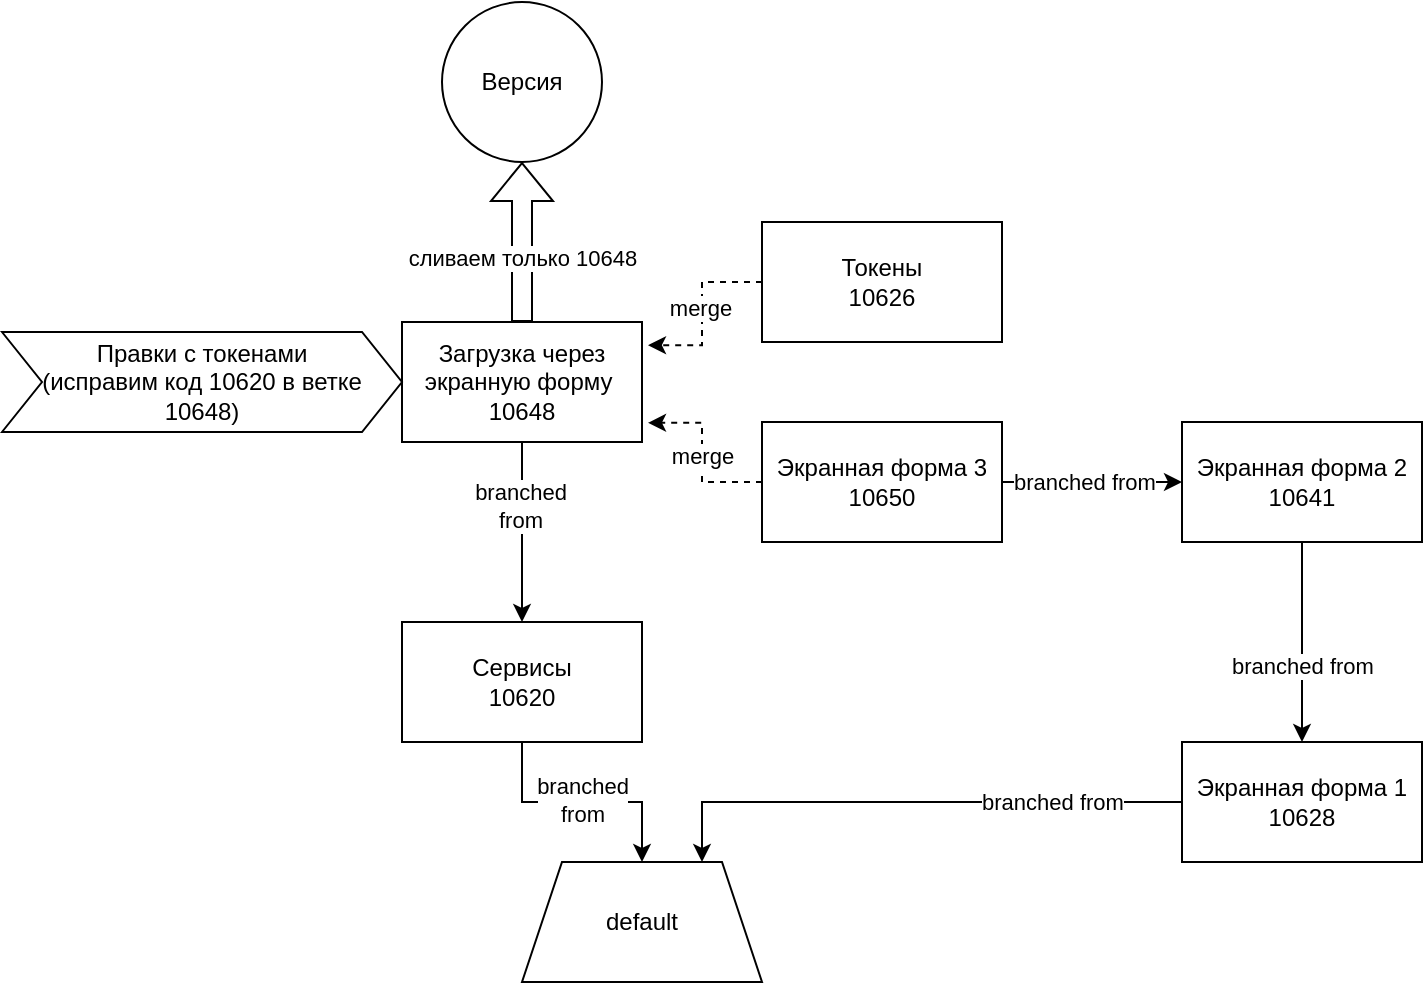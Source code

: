 <mxfile version="24.4.13" type="github">
  <diagram name="Page-1" id="CCMF7Nfy3scIK7KtRJA5">
    <mxGraphModel dx="1434" dy="786" grid="1" gridSize="10" guides="1" tooltips="1" connect="1" arrows="1" fold="1" page="1" pageScale="1" pageWidth="850" pageHeight="1100" math="0" shadow="0">
      <root>
        <mxCell id="0" />
        <mxCell id="1" parent="0" />
        <mxCell id="wueyhIpTDeNbc2E8935l-1" value="default" style="shape=trapezoid;perimeter=trapezoidPerimeter;whiteSpace=wrap;html=1;fixedSize=1;" parent="1" vertex="1">
          <mxGeometry x="270" y="620" width="120" height="60" as="geometry" />
        </mxCell>
        <mxCell id="wueyhIpTDeNbc2E8935l-6" style="edgeStyle=orthogonalEdgeStyle;rounded=0;orthogonalLoop=1;jettySize=auto;html=1;entryX=0.5;entryY=0;entryDx=0;entryDy=0;" parent="1" source="wueyhIpTDeNbc2E8935l-2" target="wueyhIpTDeNbc2E8935l-1" edge="1">
          <mxGeometry relative="1" as="geometry" />
        </mxCell>
        <mxCell id="wueyhIpTDeNbc2E8935l-7" value="branched&lt;div&gt;from&lt;/div&gt;" style="edgeLabel;html=1;align=center;verticalAlign=middle;resizable=0;points=[];" parent="wueyhIpTDeNbc2E8935l-6" vertex="1" connectable="0">
          <mxGeometry x="-0.155" y="1" relative="1" as="geometry">
            <mxPoint x="9" as="offset" />
          </mxGeometry>
        </mxCell>
        <mxCell id="wueyhIpTDeNbc2E8935l-2" value="Сервисы&lt;div&gt;10620&lt;/div&gt;" style="rounded=0;whiteSpace=wrap;html=1;" parent="1" vertex="1">
          <mxGeometry x="210" y="500" width="120" height="60" as="geometry" />
        </mxCell>
        <mxCell id="wueyhIpTDeNbc2E8935l-31" style="edgeStyle=orthogonalEdgeStyle;rounded=0;orthogonalLoop=1;jettySize=auto;html=1;entryX=0;entryY=0.5;entryDx=0;entryDy=0;" parent="1" source="wueyhIpTDeNbc2E8935l-8" target="wueyhIpTDeNbc2E8935l-24" edge="1">
          <mxGeometry relative="1" as="geometry" />
        </mxCell>
        <mxCell id="wueyhIpTDeNbc2E8935l-32" value="branched from" style="edgeLabel;html=1;align=center;verticalAlign=middle;resizable=0;points=[];" parent="wueyhIpTDeNbc2E8935l-31" vertex="1" connectable="0">
          <mxGeometry x="-0.651" y="2" relative="1" as="geometry">
            <mxPoint x="25" y="2" as="offset" />
          </mxGeometry>
        </mxCell>
        <mxCell id="wueyhIpTDeNbc2E8935l-8" value="Экранная форма 3&lt;div&gt;10650&lt;/div&gt;" style="rounded=0;whiteSpace=wrap;html=1;" parent="1" vertex="1">
          <mxGeometry x="390" y="400" width="120" height="60" as="geometry" />
        </mxCell>
        <mxCell id="wueyhIpTDeNbc2E8935l-18" style="edgeStyle=orthogonalEdgeStyle;rounded=0;orthogonalLoop=1;jettySize=auto;html=1;entryX=0.5;entryY=1;entryDx=0;entryDy=0;shape=flexArrow;" parent="1" source="wueyhIpTDeNbc2E8935l-9" target="wueyhIpTDeNbc2E8935l-16" edge="1">
          <mxGeometry relative="1" as="geometry" />
        </mxCell>
        <mxCell id="wueyhIpTDeNbc2E8935l-19" value="сливаем только 10648" style="edgeLabel;html=1;align=center;verticalAlign=middle;resizable=0;points=[];" parent="wueyhIpTDeNbc2E8935l-18" vertex="1" connectable="0">
          <mxGeometry x="-0.189" y="5" relative="1" as="geometry">
            <mxPoint x="5" as="offset" />
          </mxGeometry>
        </mxCell>
        <mxCell id="kjLRN7C4OzIBxSO3pU6v-1" style="edgeStyle=orthogonalEdgeStyle;rounded=0;orthogonalLoop=1;jettySize=auto;html=1;entryX=0.5;entryY=0;entryDx=0;entryDy=0;" parent="1" source="wueyhIpTDeNbc2E8935l-9" target="wueyhIpTDeNbc2E8935l-2" edge="1">
          <mxGeometry relative="1" as="geometry" />
        </mxCell>
        <mxCell id="kjLRN7C4OzIBxSO3pU6v-2" value="branched&lt;div&gt;from&lt;/div&gt;" style="edgeLabel;html=1;align=center;verticalAlign=middle;resizable=0;points=[];" parent="kjLRN7C4OzIBxSO3pU6v-1" vertex="1" connectable="0">
          <mxGeometry x="-0.289" y="-1" relative="1" as="geometry">
            <mxPoint as="offset" />
          </mxGeometry>
        </mxCell>
        <mxCell id="wueyhIpTDeNbc2E8935l-9" value="Загрузка через экранную форму&amp;nbsp;&lt;div&gt;10648&lt;/div&gt;" style="rounded=0;whiteSpace=wrap;html=1;" parent="1" vertex="1">
          <mxGeometry x="210" y="350" width="120" height="60" as="geometry" />
        </mxCell>
        <mxCell id="wueyhIpTDeNbc2E8935l-10" value="Токены&lt;div&gt;10626&lt;/div&gt;" style="whiteSpace=wrap;html=1;" parent="1" vertex="1">
          <mxGeometry x="390" y="300" width="120" height="60" as="geometry" />
        </mxCell>
        <mxCell id="wueyhIpTDeNbc2E8935l-11" value="Правки с токенами&lt;div&gt;(исправим код 10620 в ветке 10648)&lt;/div&gt;" style="shape=step;perimeter=stepPerimeter;whiteSpace=wrap;html=1;fixedSize=1;" parent="1" vertex="1">
          <mxGeometry x="10" y="355" width="200" height="50" as="geometry" />
        </mxCell>
        <mxCell id="wueyhIpTDeNbc2E8935l-12" style="edgeStyle=orthogonalEdgeStyle;rounded=0;orthogonalLoop=1;jettySize=auto;html=1;entryX=1.025;entryY=0.193;entryDx=0;entryDy=0;entryPerimeter=0;dashed=1;" parent="1" source="wueyhIpTDeNbc2E8935l-10" target="wueyhIpTDeNbc2E8935l-9" edge="1">
          <mxGeometry relative="1" as="geometry" />
        </mxCell>
        <mxCell id="wueyhIpTDeNbc2E8935l-21" value="merge" style="edgeLabel;html=1;align=center;verticalAlign=middle;resizable=0;points=[];" parent="wueyhIpTDeNbc2E8935l-12" vertex="1" connectable="0">
          <mxGeometry x="-0.037" y="-1" relative="1" as="geometry">
            <mxPoint as="offset" />
          </mxGeometry>
        </mxCell>
        <mxCell id="wueyhIpTDeNbc2E8935l-13" style="edgeStyle=orthogonalEdgeStyle;rounded=0;orthogonalLoop=1;jettySize=auto;html=1;entryX=1.025;entryY=0.84;entryDx=0;entryDy=0;entryPerimeter=0;dashed=1;" parent="1" source="wueyhIpTDeNbc2E8935l-8" target="wueyhIpTDeNbc2E8935l-9" edge="1">
          <mxGeometry relative="1" as="geometry" />
        </mxCell>
        <mxCell id="wueyhIpTDeNbc2E8935l-22" value="merge" style="edgeLabel;html=1;align=center;verticalAlign=middle;resizable=0;points=[];" parent="wueyhIpTDeNbc2E8935l-13" vertex="1" connectable="0">
          <mxGeometry x="-0.007" relative="1" as="geometry">
            <mxPoint as="offset" />
          </mxGeometry>
        </mxCell>
        <mxCell id="wueyhIpTDeNbc2E8935l-16" value="Версия" style="ellipse;whiteSpace=wrap;html=1;" parent="1" vertex="1">
          <mxGeometry x="230" y="190" width="80" height="80" as="geometry" />
        </mxCell>
        <mxCell id="wueyhIpTDeNbc2E8935l-29" style="edgeStyle=orthogonalEdgeStyle;rounded=0;orthogonalLoop=1;jettySize=auto;html=1;entryX=0.5;entryY=0;entryDx=0;entryDy=0;" parent="1" source="wueyhIpTDeNbc2E8935l-24" target="wueyhIpTDeNbc2E8935l-25" edge="1">
          <mxGeometry relative="1" as="geometry" />
        </mxCell>
        <mxCell id="wueyhIpTDeNbc2E8935l-30" value="branched from" style="edgeLabel;html=1;align=center;verticalAlign=middle;resizable=0;points=[];" parent="wueyhIpTDeNbc2E8935l-29" vertex="1" connectable="0">
          <mxGeometry x="0.229" relative="1" as="geometry">
            <mxPoint as="offset" />
          </mxGeometry>
        </mxCell>
        <mxCell id="wueyhIpTDeNbc2E8935l-24" value="Экранная форма 2&lt;div&gt;10641&lt;/div&gt;" style="whiteSpace=wrap;html=1;" parent="1" vertex="1">
          <mxGeometry x="600" y="400" width="120" height="60" as="geometry" />
        </mxCell>
        <mxCell id="wueyhIpTDeNbc2E8935l-27" style="edgeStyle=orthogonalEdgeStyle;rounded=0;orthogonalLoop=1;jettySize=auto;html=1;entryX=0.75;entryY=0;entryDx=0;entryDy=0;" parent="1" source="wueyhIpTDeNbc2E8935l-25" target="wueyhIpTDeNbc2E8935l-1" edge="1">
          <mxGeometry relative="1" as="geometry" />
        </mxCell>
        <mxCell id="wueyhIpTDeNbc2E8935l-28" value="branched from" style="edgeLabel;html=1;align=center;verticalAlign=middle;resizable=0;points=[];" parent="wueyhIpTDeNbc2E8935l-27" vertex="1" connectable="0">
          <mxGeometry x="-0.513" relative="1" as="geometry">
            <mxPoint as="offset" />
          </mxGeometry>
        </mxCell>
        <mxCell id="wueyhIpTDeNbc2E8935l-25" value="Экранная форма 1&lt;div&gt;10628&lt;/div&gt;" style="whiteSpace=wrap;html=1;" parent="1" vertex="1">
          <mxGeometry x="600" y="560" width="120" height="60" as="geometry" />
        </mxCell>
      </root>
    </mxGraphModel>
  </diagram>
</mxfile>
